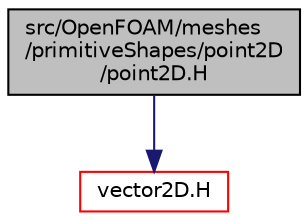 digraph "src/OpenFOAM/meshes/primitiveShapes/point2D/point2D.H"
{
  bgcolor="transparent";
  edge [fontname="Helvetica",fontsize="10",labelfontname="Helvetica",labelfontsize="10"];
  node [fontname="Helvetica",fontsize="10",shape=record];
  Node1 [label="src/OpenFOAM/meshes\l/primitiveShapes/point2D\l/point2D.H",height=0.2,width=0.4,color="black", fillcolor="grey75", style="filled", fontcolor="black"];
  Node1 -> Node2 [color="midnightblue",fontsize="10",style="solid",fontname="Helvetica"];
  Node2 [label="vector2D.H",height=0.2,width=0.4,color="red",URL="$a09413.html"];
}

